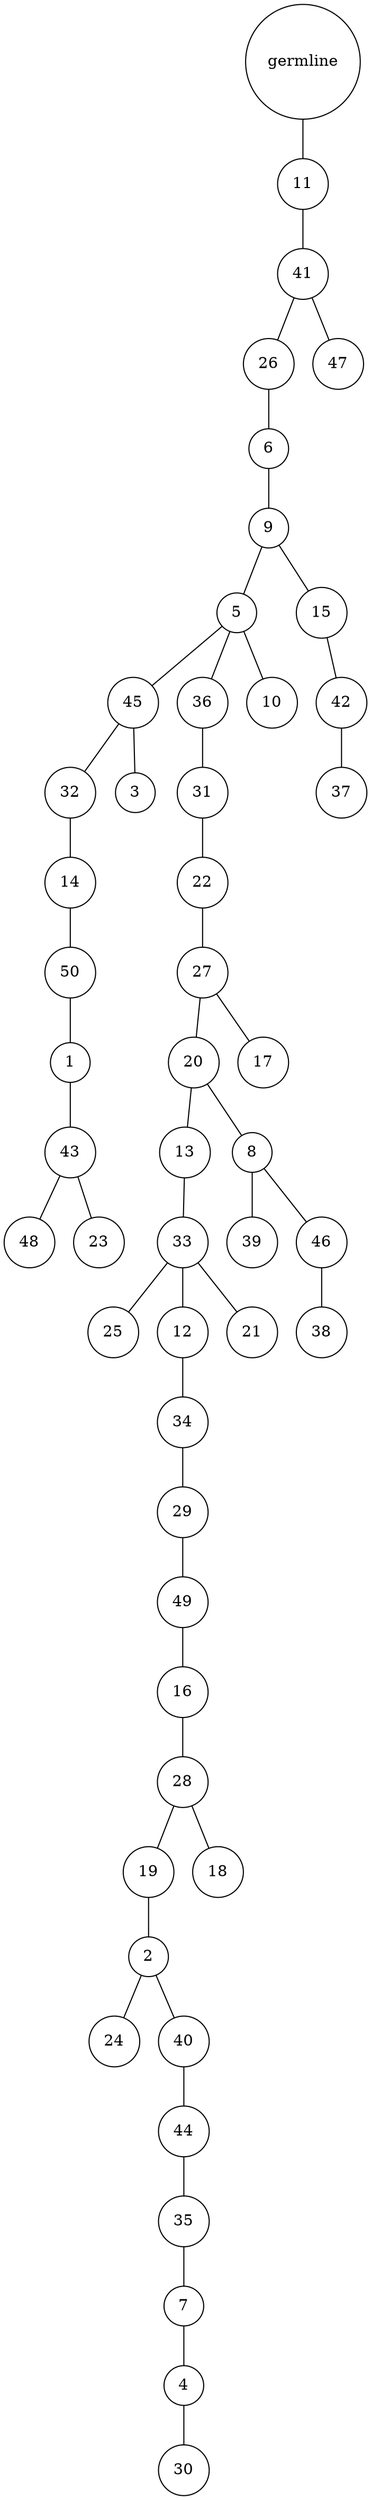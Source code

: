 graph {
	rankdir=UD;
	splines=line;
	node [shape=circle]
	"0x7fd6c8588c40" [label="germline"];
	"0x7fd6c8588c70" [label="11"];
	"0x7fd6c8588c40" -- "0x7fd6c8588c70" ;
	"0x7fd6c8588ca0" [label="41"];
	"0x7fd6c8588c70" -- "0x7fd6c8588ca0" ;
	"0x7fd6c8588cd0" [label="26"];
	"0x7fd6c8588ca0" -- "0x7fd6c8588cd0" ;
	"0x7fd6c8588d00" [label="6"];
	"0x7fd6c8588cd0" -- "0x7fd6c8588d00" ;
	"0x7fd6c8588d30" [label="9"];
	"0x7fd6c8588d00" -- "0x7fd6c8588d30" ;
	"0x7fd6c8588d60" [label="5"];
	"0x7fd6c8588d30" -- "0x7fd6c8588d60" ;
	"0x7fd6c8588d90" [label="45"];
	"0x7fd6c8588d60" -- "0x7fd6c8588d90" ;
	"0x7fd6c8588dc0" [label="32"];
	"0x7fd6c8588d90" -- "0x7fd6c8588dc0" ;
	"0x7fd6c8588df0" [label="14"];
	"0x7fd6c8588dc0" -- "0x7fd6c8588df0" ;
	"0x7fd6c8588e20" [label="50"];
	"0x7fd6c8588df0" -- "0x7fd6c8588e20" ;
	"0x7fd6c8588e50" [label="1"];
	"0x7fd6c8588e20" -- "0x7fd6c8588e50" ;
	"0x7fd6c8588e80" [label="43"];
	"0x7fd6c8588e50" -- "0x7fd6c8588e80" ;
	"0x7fd6c8588eb0" [label="48"];
	"0x7fd6c8588e80" -- "0x7fd6c8588eb0" ;
	"0x7fd6c8588ee0" [label="23"];
	"0x7fd6c8588e80" -- "0x7fd6c8588ee0" ;
	"0x7fd6c8588f10" [label="3"];
	"0x7fd6c8588d90" -- "0x7fd6c8588f10" ;
	"0x7fd6c8588f40" [label="36"];
	"0x7fd6c8588d60" -- "0x7fd6c8588f40" ;
	"0x7fd6c8588f70" [label="31"];
	"0x7fd6c8588f40" -- "0x7fd6c8588f70" ;
	"0x7fd6c8588fa0" [label="22"];
	"0x7fd6c8588f70" -- "0x7fd6c8588fa0" ;
	"0x7fd6c8588fd0" [label="27"];
	"0x7fd6c8588fa0" -- "0x7fd6c8588fd0" ;
	"0x7fd6c8598040" [label="20"];
	"0x7fd6c8588fd0" -- "0x7fd6c8598040" ;
	"0x7fd6c8598070" [label="13"];
	"0x7fd6c8598040" -- "0x7fd6c8598070" ;
	"0x7fd6c85980a0" [label="33"];
	"0x7fd6c8598070" -- "0x7fd6c85980a0" ;
	"0x7fd6c85980d0" [label="25"];
	"0x7fd6c85980a0" -- "0x7fd6c85980d0" ;
	"0x7fd6c8598100" [label="12"];
	"0x7fd6c85980a0" -- "0x7fd6c8598100" ;
	"0x7fd6c8598130" [label="34"];
	"0x7fd6c8598100" -- "0x7fd6c8598130" ;
	"0x7fd6c8598160" [label="29"];
	"0x7fd6c8598130" -- "0x7fd6c8598160" ;
	"0x7fd6c8598190" [label="49"];
	"0x7fd6c8598160" -- "0x7fd6c8598190" ;
	"0x7fd6c85981c0" [label="16"];
	"0x7fd6c8598190" -- "0x7fd6c85981c0" ;
	"0x7fd6c85981f0" [label="28"];
	"0x7fd6c85981c0" -- "0x7fd6c85981f0" ;
	"0x7fd6c8598220" [label="19"];
	"0x7fd6c85981f0" -- "0x7fd6c8598220" ;
	"0x7fd6c8598250" [label="2"];
	"0x7fd6c8598220" -- "0x7fd6c8598250" ;
	"0x7fd6c8598280" [label="24"];
	"0x7fd6c8598250" -- "0x7fd6c8598280" ;
	"0x7fd6c85982b0" [label="40"];
	"0x7fd6c8598250" -- "0x7fd6c85982b0" ;
	"0x7fd6c85982e0" [label="44"];
	"0x7fd6c85982b0" -- "0x7fd6c85982e0" ;
	"0x7fd6c8598310" [label="35"];
	"0x7fd6c85982e0" -- "0x7fd6c8598310" ;
	"0x7fd6c8598340" [label="7"];
	"0x7fd6c8598310" -- "0x7fd6c8598340" ;
	"0x7fd6c8598370" [label="4"];
	"0x7fd6c8598340" -- "0x7fd6c8598370" ;
	"0x7fd6c85983a0" [label="30"];
	"0x7fd6c8598370" -- "0x7fd6c85983a0" ;
	"0x7fd6c85983d0" [label="18"];
	"0x7fd6c85981f0" -- "0x7fd6c85983d0" ;
	"0x7fd6c8598400" [label="21"];
	"0x7fd6c85980a0" -- "0x7fd6c8598400" ;
	"0x7fd6c8598430" [label="8"];
	"0x7fd6c8598040" -- "0x7fd6c8598430" ;
	"0x7fd6c8598460" [label="39"];
	"0x7fd6c8598430" -- "0x7fd6c8598460" ;
	"0x7fd6c8598490" [label="46"];
	"0x7fd6c8598430" -- "0x7fd6c8598490" ;
	"0x7fd6c85984c0" [label="38"];
	"0x7fd6c8598490" -- "0x7fd6c85984c0" ;
	"0x7fd6c85984f0" [label="17"];
	"0x7fd6c8588fd0" -- "0x7fd6c85984f0" ;
	"0x7fd6c8598520" [label="10"];
	"0x7fd6c8588d60" -- "0x7fd6c8598520" ;
	"0x7fd6c8598550" [label="15"];
	"0x7fd6c8588d30" -- "0x7fd6c8598550" ;
	"0x7fd6c8598580" [label="42"];
	"0x7fd6c8598550" -- "0x7fd6c8598580" ;
	"0x7fd6c85985b0" [label="37"];
	"0x7fd6c8598580" -- "0x7fd6c85985b0" ;
	"0x7fd6c85985e0" [label="47"];
	"0x7fd6c8588ca0" -- "0x7fd6c85985e0" ;
}
